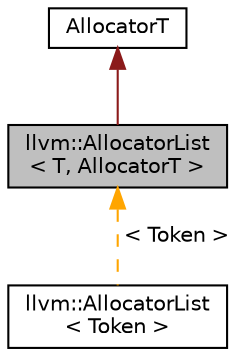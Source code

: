 digraph "llvm::AllocatorList&lt; T, AllocatorT &gt;"
{
 // LATEX_PDF_SIZE
  bgcolor="transparent";
  edge [fontname="Helvetica",fontsize="10",labelfontname="Helvetica",labelfontsize="10"];
  node [fontname="Helvetica",fontsize="10",shape="box"];
  Node1 [label="llvm::AllocatorList\l\< T, AllocatorT \>",height=0.2,width=0.4,color="black", fillcolor="grey75", style="filled", fontcolor="black",tooltip="A linked-list with a custom, local allocator."];
  Node2 -> Node1 [dir="back",color="firebrick4",fontsize="10",style="solid",fontname="Helvetica"];
  Node2 [label="AllocatorT",height=0.2,width=0.4,color="black",tooltip=" "];
  Node1 -> Node3 [dir="back",color="orange",fontsize="10",style="dashed",label=" \< Token \>" ,fontname="Helvetica"];
  Node3 [label="llvm::AllocatorList\l\< Token \>",height=0.2,width=0.4,color="black",URL="$classllvm_1_1AllocatorList.html",tooltip=" "];
}
